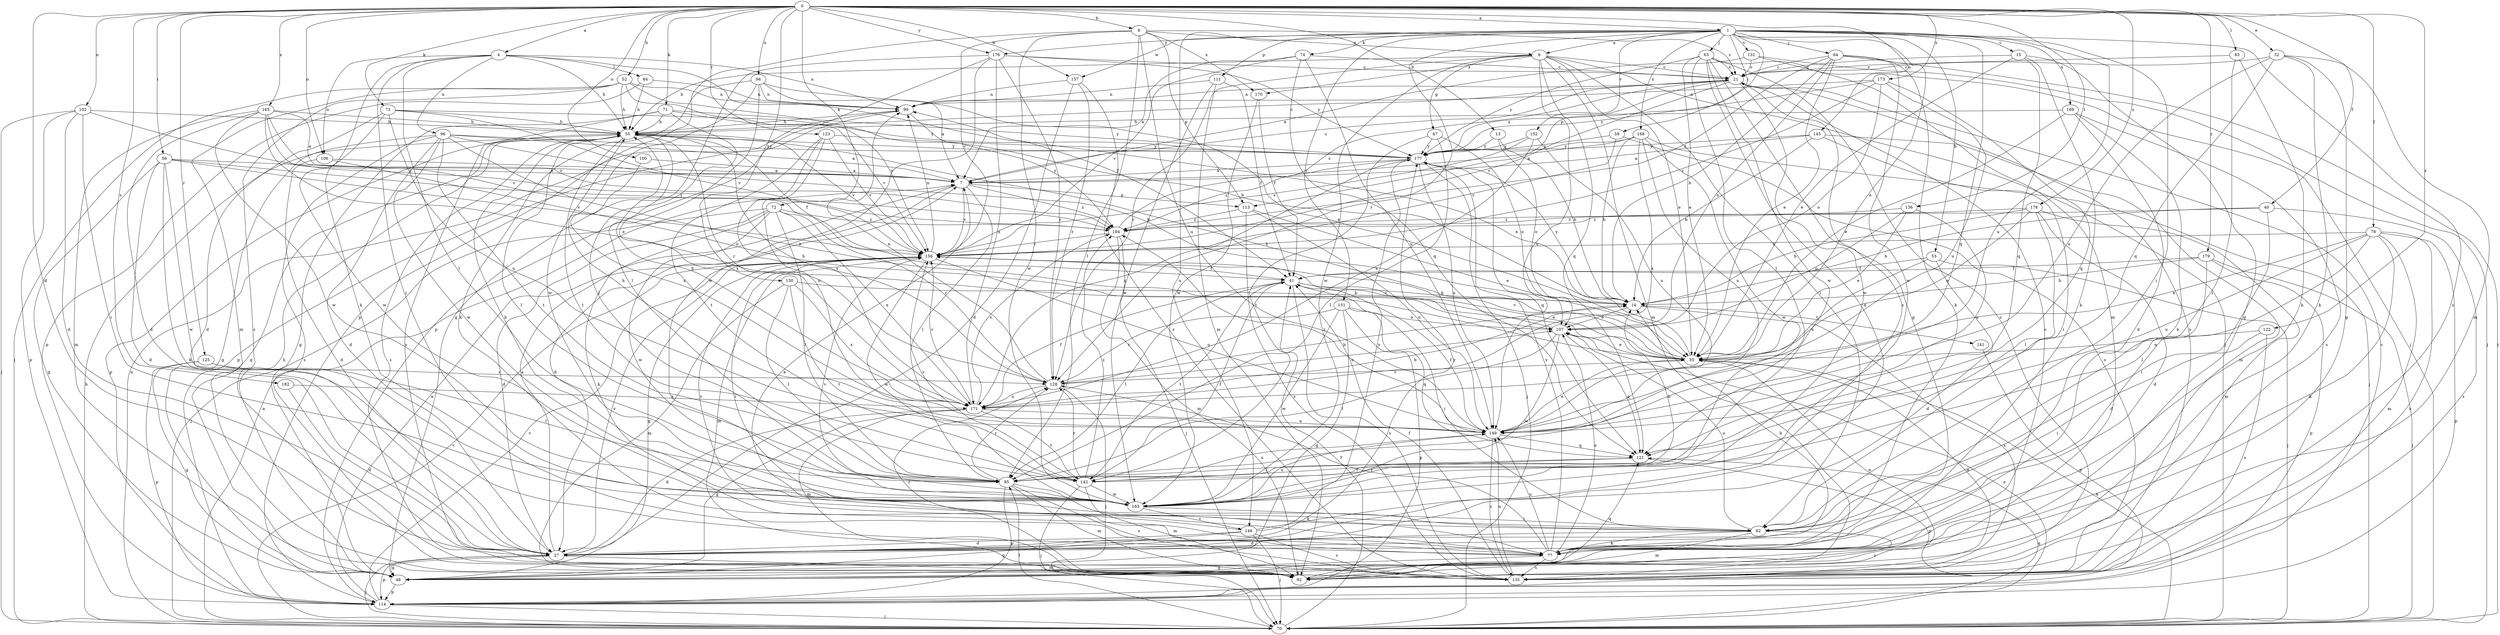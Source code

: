 strict digraph  {
0;
1;
4;
6;
7;
8;
13;
14;
15;
21;
27;
32;
35;
40;
41;
47;
48;
52;
53;
55;
56;
59;
62;
63;
64;
70;
71;
72;
73;
74;
77;
78;
83;
84;
85;
92;
94;
96;
99;
100;
102;
106;
107;
111;
113;
114;
121;
122;
123;
125;
128;
130;
132;
135;
136;
141;
142;
145;
146;
149;
151;
152;
156;
157;
163;
165;
168;
169;
170;
171;
173;
176;
177;
178;
179;
182;
184;
0 -> 1  [label=a];
0 -> 4  [label=a];
0 -> 8  [label=b];
0 -> 13  [label=b];
0 -> 27  [label=d];
0 -> 32  [label=e];
0 -> 40  [label=f];
0 -> 52  [label=h];
0 -> 56  [label=i];
0 -> 71  [label=k];
0 -> 72  [label=k];
0 -> 73  [label=k];
0 -> 78  [label=l];
0 -> 83  [label=l];
0 -> 94  [label=n];
0 -> 100  [label=o];
0 -> 102  [label=o];
0 -> 106  [label=o];
0 -> 122  [label=r];
0 -> 123  [label=r];
0 -> 125  [label=r];
0 -> 130  [label=s];
0 -> 136  [label=t];
0 -> 145  [label=u];
0 -> 157  [label=w];
0 -> 165  [label=x];
0 -> 173  [label=y];
0 -> 176  [label=y];
0 -> 178  [label=z];
0 -> 179  [label=z];
0 -> 182  [label=z];
1 -> 6  [label=a];
1 -> 15  [label=c];
1 -> 35  [label=e];
1 -> 53  [label=h];
1 -> 59  [label=i];
1 -> 62  [label=i];
1 -> 63  [label=j];
1 -> 64  [label=j];
1 -> 74  [label=k];
1 -> 111  [label=p];
1 -> 113  [label=p];
1 -> 121  [label=q];
1 -> 128  [label=r];
1 -> 132  [label=s];
1 -> 135  [label=s];
1 -> 146  [label=u];
1 -> 149  [label=u];
1 -> 151  [label=v];
1 -> 152  [label=v];
1 -> 157  [label=w];
1 -> 168  [label=x];
1 -> 169  [label=x];
1 -> 176  [label=y];
4 -> 41  [label=f];
4 -> 55  [label=h];
4 -> 62  [label=i];
4 -> 77  [label=k];
4 -> 84  [label=l];
4 -> 85  [label=l];
4 -> 96  [label=n];
4 -> 99  [label=n];
4 -> 106  [label=o];
6 -> 21  [label=c];
6 -> 35  [label=e];
6 -> 47  [label=g];
6 -> 55  [label=h];
6 -> 62  [label=i];
6 -> 70  [label=j];
6 -> 92  [label=m];
6 -> 121  [label=q];
6 -> 128  [label=r];
6 -> 149  [label=u];
6 -> 163  [label=w];
6 -> 170  [label=x];
7 -> 21  [label=c];
7 -> 27  [label=d];
7 -> 85  [label=l];
7 -> 113  [label=p];
7 -> 156  [label=v];
7 -> 184  [label=z];
8 -> 6  [label=a];
8 -> 21  [label=c];
8 -> 85  [label=l];
8 -> 113  [label=p];
8 -> 114  [label=p];
8 -> 149  [label=u];
8 -> 156  [label=v];
8 -> 163  [label=w];
8 -> 170  [label=x];
13 -> 14  [label=b];
13 -> 107  [label=o];
13 -> 177  [label=y];
14 -> 107  [label=o];
14 -> 135  [label=s];
14 -> 141  [label=t];
14 -> 177  [label=y];
15 -> 21  [label=c];
15 -> 35  [label=e];
15 -> 48  [label=g];
15 -> 77  [label=k];
15 -> 121  [label=q];
21 -> 99  [label=n];
21 -> 135  [label=s];
21 -> 156  [label=v];
21 -> 163  [label=w];
21 -> 177  [label=y];
27 -> 7  [label=a];
27 -> 48  [label=g];
27 -> 70  [label=j];
27 -> 92  [label=m];
27 -> 114  [label=p];
27 -> 156  [label=v];
27 -> 177  [label=y];
32 -> 21  [label=c];
32 -> 48  [label=g];
32 -> 77  [label=k];
32 -> 92  [label=m];
32 -> 121  [label=q];
32 -> 149  [label=u];
35 -> 55  [label=h];
35 -> 99  [label=n];
35 -> 128  [label=r];
35 -> 156  [label=v];
40 -> 14  [label=b];
40 -> 62  [label=i];
40 -> 135  [label=s];
40 -> 184  [label=z];
41 -> 14  [label=b];
41 -> 35  [label=e];
41 -> 62  [label=i];
41 -> 85  [label=l];
41 -> 135  [label=s];
41 -> 142  [label=t];
47 -> 85  [label=l];
47 -> 107  [label=o];
47 -> 142  [label=t];
47 -> 177  [label=y];
48 -> 21  [label=c];
48 -> 55  [label=h];
48 -> 114  [label=p];
52 -> 14  [label=b];
52 -> 55  [label=h];
52 -> 70  [label=j];
52 -> 92  [label=m];
52 -> 99  [label=n];
52 -> 135  [label=s];
52 -> 156  [label=v];
53 -> 27  [label=d];
53 -> 41  [label=f];
53 -> 70  [label=j];
53 -> 171  [label=x];
55 -> 21  [label=c];
55 -> 41  [label=f];
55 -> 48  [label=g];
55 -> 85  [label=l];
55 -> 114  [label=p];
55 -> 128  [label=r];
55 -> 135  [label=s];
55 -> 142  [label=t];
55 -> 156  [label=v];
55 -> 171  [label=x];
55 -> 177  [label=y];
56 -> 7  [label=a];
56 -> 27  [label=d];
56 -> 48  [label=g];
56 -> 77  [label=k];
56 -> 156  [label=v];
56 -> 163  [label=w];
56 -> 184  [label=z];
59 -> 135  [label=s];
59 -> 156  [label=v];
59 -> 177  [label=y];
62 -> 27  [label=d];
62 -> 77  [label=k];
62 -> 92  [label=m];
62 -> 107  [label=o];
62 -> 135  [label=s];
63 -> 21  [label=c];
63 -> 27  [label=d];
63 -> 35  [label=e];
63 -> 48  [label=g];
63 -> 70  [label=j];
63 -> 85  [label=l];
63 -> 135  [label=s];
63 -> 163  [label=w];
63 -> 177  [label=y];
64 -> 14  [label=b];
64 -> 21  [label=c];
64 -> 35  [label=e];
64 -> 70  [label=j];
64 -> 77  [label=k];
64 -> 107  [label=o];
64 -> 163  [label=w];
64 -> 184  [label=z];
70 -> 7  [label=a];
70 -> 35  [label=e];
70 -> 41  [label=f];
70 -> 55  [label=h];
70 -> 85  [label=l];
70 -> 99  [label=n];
70 -> 107  [label=o];
70 -> 121  [label=q];
70 -> 156  [label=v];
71 -> 48  [label=g];
71 -> 55  [label=h];
71 -> 85  [label=l];
71 -> 135  [label=s];
71 -> 156  [label=v];
71 -> 177  [label=y];
72 -> 27  [label=d];
72 -> 70  [label=j];
72 -> 77  [label=k];
72 -> 85  [label=l];
72 -> 128  [label=r];
72 -> 163  [label=w];
72 -> 171  [label=x];
72 -> 184  [label=z];
73 -> 27  [label=d];
73 -> 55  [label=h];
73 -> 149  [label=u];
73 -> 156  [label=v];
73 -> 163  [label=w];
73 -> 177  [label=y];
74 -> 7  [label=a];
74 -> 21  [label=c];
74 -> 121  [label=q];
74 -> 149  [label=u];
74 -> 156  [label=v];
77 -> 7  [label=a];
77 -> 14  [label=b];
77 -> 48  [label=g];
77 -> 107  [label=o];
77 -> 128  [label=r];
77 -> 135  [label=s];
77 -> 149  [label=u];
77 -> 177  [label=y];
78 -> 35  [label=e];
78 -> 77  [label=k];
78 -> 85  [label=l];
78 -> 92  [label=m];
78 -> 114  [label=p];
78 -> 135  [label=s];
78 -> 149  [label=u];
78 -> 156  [label=v];
83 -> 21  [label=c];
83 -> 62  [label=i];
83 -> 77  [label=k];
84 -> 55  [label=h];
84 -> 99  [label=n];
84 -> 114  [label=p];
85 -> 77  [label=k];
85 -> 92  [label=m];
85 -> 114  [label=p];
85 -> 128  [label=r];
85 -> 135  [label=s];
92 -> 35  [label=e];
92 -> 121  [label=q];
92 -> 128  [label=r];
94 -> 7  [label=a];
94 -> 35  [label=e];
94 -> 77  [label=k];
94 -> 85  [label=l];
94 -> 99  [label=n];
94 -> 163  [label=w];
96 -> 7  [label=a];
96 -> 14  [label=b];
96 -> 27  [label=d];
96 -> 35  [label=e];
96 -> 48  [label=g];
96 -> 135  [label=s];
96 -> 142  [label=t];
96 -> 163  [label=w];
96 -> 177  [label=y];
99 -> 55  [label=h];
99 -> 114  [label=p];
99 -> 184  [label=z];
100 -> 7  [label=a];
100 -> 171  [label=x];
102 -> 27  [label=d];
102 -> 55  [label=h];
102 -> 62  [label=i];
102 -> 70  [label=j];
102 -> 114  [label=p];
102 -> 184  [label=z];
106 -> 7  [label=a];
106 -> 27  [label=d];
106 -> 107  [label=o];
107 -> 35  [label=e];
107 -> 85  [label=l];
107 -> 121  [label=q];
107 -> 156  [label=v];
107 -> 163  [label=w];
111 -> 41  [label=f];
111 -> 92  [label=m];
111 -> 99  [label=n];
111 -> 163  [label=w];
113 -> 35  [label=e];
113 -> 135  [label=s];
113 -> 149  [label=u];
113 -> 184  [label=z];
114 -> 7  [label=a];
114 -> 21  [label=c];
114 -> 70  [label=j];
114 -> 156  [label=v];
121 -> 85  [label=l];
121 -> 114  [label=p];
121 -> 142  [label=t];
122 -> 35  [label=e];
122 -> 62  [label=i];
122 -> 135  [label=s];
123 -> 142  [label=t];
123 -> 149  [label=u];
123 -> 156  [label=v];
123 -> 171  [label=x];
123 -> 177  [label=y];
125 -> 48  [label=g];
125 -> 85  [label=l];
125 -> 114  [label=p];
125 -> 128  [label=r];
128 -> 14  [label=b];
128 -> 55  [label=h];
128 -> 70  [label=j];
128 -> 99  [label=n];
128 -> 107  [label=o];
128 -> 171  [label=x];
130 -> 14  [label=b];
130 -> 85  [label=l];
130 -> 92  [label=m];
130 -> 142  [label=t];
130 -> 171  [label=x];
132 -> 7  [label=a];
132 -> 21  [label=c];
132 -> 70  [label=j];
132 -> 92  [label=m];
135 -> 35  [label=e];
135 -> 41  [label=f];
135 -> 149  [label=u];
136 -> 35  [label=e];
136 -> 107  [label=o];
136 -> 149  [label=u];
136 -> 184  [label=z];
141 -> 114  [label=p];
142 -> 14  [label=b];
142 -> 41  [label=f];
142 -> 70  [label=j];
142 -> 92  [label=m];
142 -> 128  [label=r];
142 -> 149  [label=u];
142 -> 156  [label=v];
142 -> 163  [label=w];
142 -> 184  [label=z];
145 -> 7  [label=a];
145 -> 14  [label=b];
145 -> 62  [label=i];
145 -> 92  [label=m];
145 -> 177  [label=y];
146 -> 21  [label=c];
146 -> 27  [label=d];
146 -> 48  [label=g];
146 -> 70  [label=j];
146 -> 135  [label=s];
146 -> 156  [label=v];
146 -> 177  [label=y];
149 -> 35  [label=e];
149 -> 41  [label=f];
149 -> 55  [label=h];
149 -> 121  [label=q];
149 -> 135  [label=s];
149 -> 184  [label=z];
151 -> 48  [label=g];
151 -> 107  [label=o];
151 -> 114  [label=p];
151 -> 121  [label=q];
151 -> 128  [label=r];
151 -> 163  [label=w];
152 -> 149  [label=u];
152 -> 156  [label=v];
152 -> 171  [label=x];
152 -> 177  [label=y];
156 -> 41  [label=f];
156 -> 48  [label=g];
156 -> 62  [label=i];
156 -> 92  [label=m];
156 -> 99  [label=n];
156 -> 149  [label=u];
156 -> 163  [label=w];
157 -> 27  [label=d];
157 -> 99  [label=n];
157 -> 128  [label=r];
157 -> 135  [label=s];
163 -> 55  [label=h];
163 -> 62  [label=i];
163 -> 149  [label=u];
163 -> 156  [label=v];
163 -> 146  [label=c];
165 -> 7  [label=a];
165 -> 27  [label=d];
165 -> 35  [label=e];
165 -> 55  [label=h];
165 -> 92  [label=m];
165 -> 156  [label=v];
165 -> 163  [label=w];
165 -> 184  [label=z];
168 -> 7  [label=a];
168 -> 14  [label=b];
168 -> 70  [label=j];
168 -> 149  [label=u];
168 -> 163  [label=w];
168 -> 171  [label=x];
168 -> 177  [label=y];
169 -> 27  [label=d];
169 -> 35  [label=e];
169 -> 55  [label=h];
169 -> 77  [label=k];
169 -> 135  [label=s];
170 -> 41  [label=f];
170 -> 163  [label=w];
171 -> 14  [label=b];
171 -> 27  [label=d];
171 -> 41  [label=f];
171 -> 48  [label=g];
171 -> 55  [label=h];
171 -> 92  [label=m];
171 -> 142  [label=t];
171 -> 149  [label=u];
171 -> 156  [label=v];
171 -> 184  [label=z];
173 -> 99  [label=n];
173 -> 107  [label=o];
173 -> 121  [label=q];
173 -> 149  [label=u];
173 -> 156  [label=v];
173 -> 177  [label=y];
176 -> 21  [label=c];
176 -> 48  [label=g];
176 -> 114  [label=p];
176 -> 128  [label=r];
176 -> 163  [label=w];
176 -> 171  [label=x];
176 -> 177  [label=y];
177 -> 7  [label=a];
177 -> 70  [label=j];
177 -> 121  [label=q];
177 -> 149  [label=u];
177 -> 171  [label=x];
177 -> 184  [label=z];
178 -> 14  [label=b];
178 -> 27  [label=d];
178 -> 35  [label=e];
178 -> 85  [label=l];
178 -> 92  [label=m];
178 -> 184  [label=z];
179 -> 14  [label=b];
179 -> 27  [label=d];
179 -> 41  [label=f];
179 -> 70  [label=j];
179 -> 114  [label=p];
182 -> 27  [label=d];
182 -> 171  [label=x];
184 -> 21  [label=c];
184 -> 70  [label=j];
184 -> 92  [label=m];
184 -> 156  [label=v];
}
